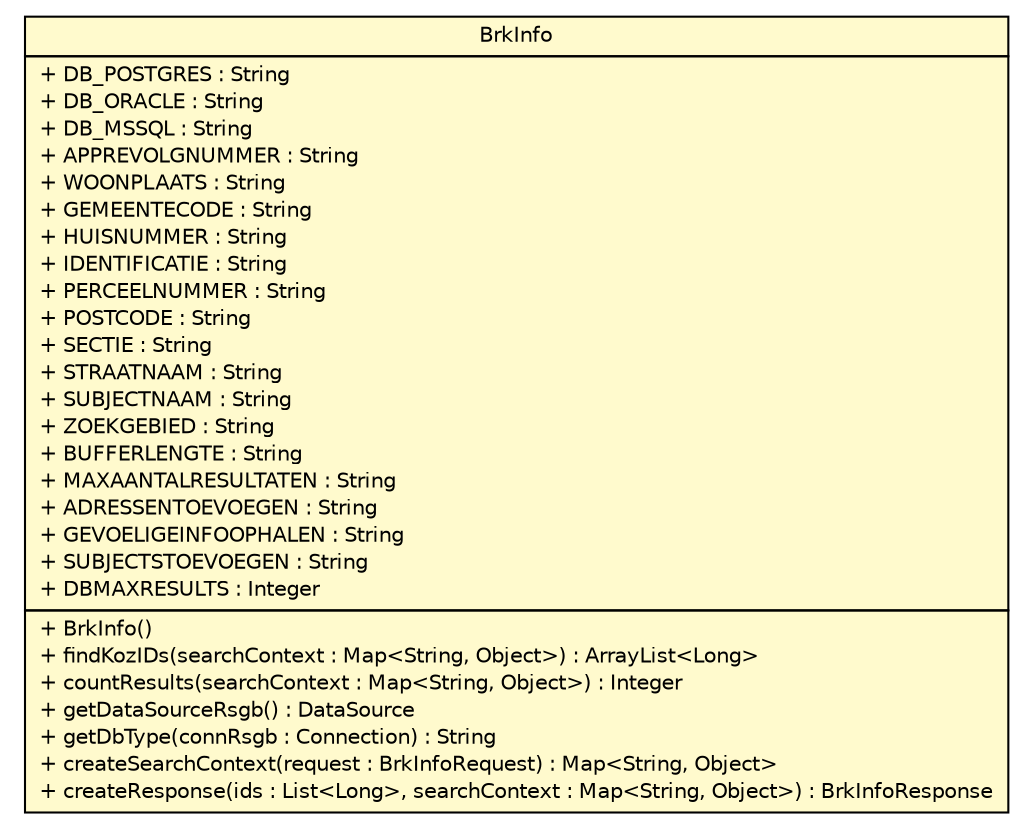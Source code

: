 #!/usr/local/bin/dot
#
# Class diagram 
# Generated by UMLGraph version R5_6-24-gf6e263 (http://www.umlgraph.org/)
#

digraph G {
	edge [fontname="Helvetica",fontsize=10,labelfontname="Helvetica",labelfontsize=10];
	node [fontname="Helvetica",fontsize=10,shape=plaintext];
	nodesep=0.25;
	ranksep=0.5;
	// nl.b3p.brmo.soap.db.BrkInfo
	c427 [label=<<table title="nl.b3p.brmo.soap.db.BrkInfo" border="0" cellborder="1" cellspacing="0" cellpadding="2" port="p" bgcolor="lemonChiffon" href="./BrkInfo.html">
		<tr><td><table border="0" cellspacing="0" cellpadding="1">
<tr><td align="center" balign="center"> BrkInfo </td></tr>
		</table></td></tr>
		<tr><td><table border="0" cellspacing="0" cellpadding="1">
<tr><td align="left" balign="left"> + DB_POSTGRES : String </td></tr>
<tr><td align="left" balign="left"> + DB_ORACLE : String </td></tr>
<tr><td align="left" balign="left"> + DB_MSSQL : String </td></tr>
<tr><td align="left" balign="left"> + APPREVOLGNUMMER : String </td></tr>
<tr><td align="left" balign="left"> + WOONPLAATS : String </td></tr>
<tr><td align="left" balign="left"> + GEMEENTECODE : String </td></tr>
<tr><td align="left" balign="left"> + HUISNUMMER : String </td></tr>
<tr><td align="left" balign="left"> + IDENTIFICATIE : String </td></tr>
<tr><td align="left" balign="left"> + PERCEELNUMMER : String </td></tr>
<tr><td align="left" balign="left"> + POSTCODE : String </td></tr>
<tr><td align="left" balign="left"> + SECTIE : String </td></tr>
<tr><td align="left" balign="left"> + STRAATNAAM : String </td></tr>
<tr><td align="left" balign="left"> + SUBJECTNAAM : String </td></tr>
<tr><td align="left" balign="left"> + ZOEKGEBIED : String </td></tr>
<tr><td align="left" balign="left"> + BUFFERLENGTE : String </td></tr>
<tr><td align="left" balign="left"> + MAXAANTALRESULTATEN : String </td></tr>
<tr><td align="left" balign="left"> + ADRESSENTOEVOEGEN : String </td></tr>
<tr><td align="left" balign="left"> + GEVOELIGEINFOOPHALEN : String </td></tr>
<tr><td align="left" balign="left"> + SUBJECTSTOEVOEGEN : String </td></tr>
<tr><td align="left" balign="left"> + DBMAXRESULTS : Integer </td></tr>
		</table></td></tr>
		<tr><td><table border="0" cellspacing="0" cellpadding="1">
<tr><td align="left" balign="left"> + BrkInfo() </td></tr>
<tr><td align="left" balign="left"> + findKozIDs(searchContext : Map&lt;String, Object&gt;) : ArrayList&lt;Long&gt; </td></tr>
<tr><td align="left" balign="left"> + countResults(searchContext : Map&lt;String, Object&gt;) : Integer </td></tr>
<tr><td align="left" balign="left"> + getDataSourceRsgb() : DataSource </td></tr>
<tr><td align="left" balign="left"> + getDbType(connRsgb : Connection) : String </td></tr>
<tr><td align="left" balign="left"> + createSearchContext(request : BrkInfoRequest) : Map&lt;String, Object&gt; </td></tr>
<tr><td align="left" balign="left"> + createResponse(ids : List&lt;Long&gt;, searchContext : Map&lt;String, Object&gt;) : BrkInfoResponse </td></tr>
		</table></td></tr>
		</table>>, URL="./BrkInfo.html", fontname="Helvetica", fontcolor="black", fontsize=10.0];
}

